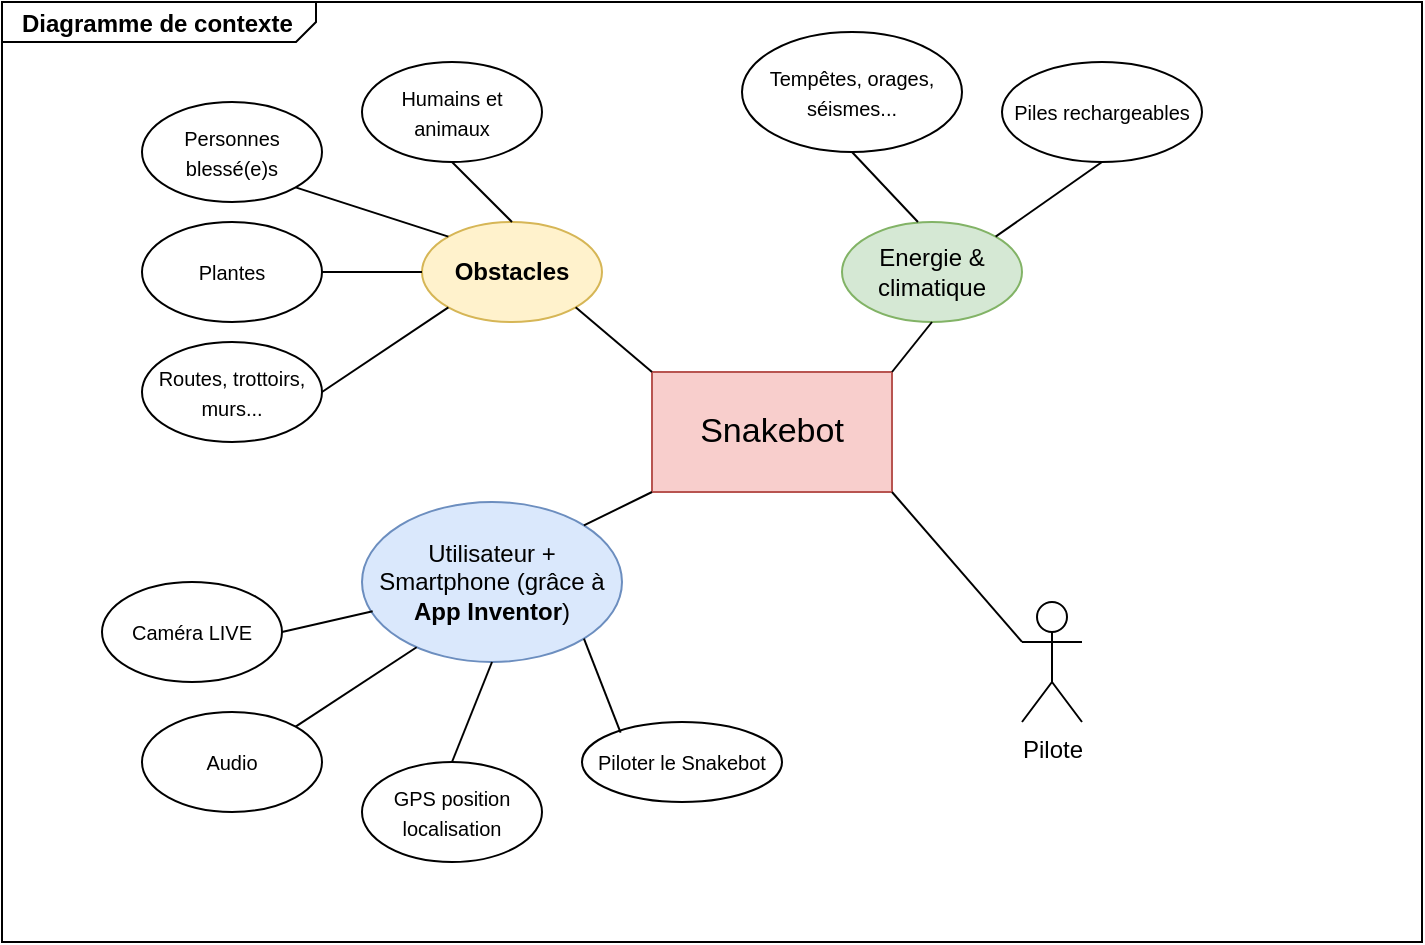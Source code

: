 <mxfile version="14.5.6" type="github">
  <diagram id="t7jElAKFilhOkE4xHkL2" name="Page-1">
    <mxGraphModel dx="1138" dy="731" grid="1" gridSize="10" guides="1" tooltips="1" connect="1" arrows="1" fold="1" page="1" pageScale="1" pageWidth="850" pageHeight="1100" math="0" shadow="0">
      <root>
        <mxCell id="0" />
        <mxCell id="1" parent="0" />
        <mxCell id="nJWvSu-OrmdliMbgVe7U-1" value="&lt;p style=&quot;margin: 0px ; margin-top: 4px ; margin-left: 10px ; text-align: left&quot;&gt;&lt;b&gt;Diagramme de contexte&lt;/b&gt;&lt;/p&gt;" style="html=1;strokeWidth=1;shape=mxgraph.sysml.package;labelX=157;align=left;spacingLeft=10;overflow=fill;recursiveResize=0;" parent="1" vertex="1">
          <mxGeometry x="40" y="170" width="710" height="470" as="geometry" />
        </mxCell>
        <mxCell id="nJWvSu-OrmdliMbgVe7U-7" value="&lt;font style=&quot;font-size: 17px&quot;&gt;Snakebot&lt;/font&gt;" style="rounded=0;whiteSpace=wrap;html=1;fillColor=#f8cecc;strokeColor=#b85450;" parent="1" vertex="1">
          <mxGeometry x="365" y="355" width="120" height="60" as="geometry" />
        </mxCell>
        <mxCell id="nJWvSu-OrmdliMbgVe7U-8" value="&lt;b&gt;Obstacles&lt;/b&gt;" style="ellipse;whiteSpace=wrap;html=1;fillColor=#fff2cc;strokeColor=#d6b656;" parent="1" vertex="1">
          <mxGeometry x="250" y="280" width="90" height="50" as="geometry" />
        </mxCell>
        <mxCell id="nJWvSu-OrmdliMbgVe7U-10" value="Utilisateur + Smartphone (grâce à &lt;b&gt;App Inventor&lt;/b&gt;)" style="ellipse;whiteSpace=wrap;html=1;fillColor=#dae8fc;strokeColor=#6c8ebf;" parent="1" vertex="1">
          <mxGeometry x="220" y="420" width="130" height="80" as="geometry" />
        </mxCell>
        <mxCell id="nJWvSu-OrmdliMbgVe7U-11" value="&lt;font style=&quot;font-size: 10px&quot;&gt;Personnes blessé(e)s&lt;/font&gt;" style="ellipse;whiteSpace=wrap;html=1;" parent="1" vertex="1">
          <mxGeometry x="110" y="220" width="90" height="50" as="geometry" />
        </mxCell>
        <mxCell id="nJWvSu-OrmdliMbgVe7U-12" value="&lt;font style=&quot;font-size: 10px&quot;&gt;Plantes&lt;/font&gt;" style="ellipse;whiteSpace=wrap;html=1;" parent="1" vertex="1">
          <mxGeometry x="110" y="280" width="90" height="50" as="geometry" />
        </mxCell>
        <mxCell id="nJWvSu-OrmdliMbgVe7U-13" value="&lt;font style=&quot;font-size: 10px&quot;&gt;Routes, trottoirs, murs...&lt;/font&gt;" style="ellipse;whiteSpace=wrap;html=1;" parent="1" vertex="1">
          <mxGeometry x="110" y="340" width="90" height="50" as="geometry" />
        </mxCell>
        <mxCell id="nJWvSu-OrmdliMbgVe7U-14" value="&lt;font style=&quot;font-size: 10px&quot;&gt;Humains et animaux&lt;/font&gt;" style="ellipse;whiteSpace=wrap;html=1;" parent="1" vertex="1">
          <mxGeometry x="220" y="200" width="90" height="50" as="geometry" />
        </mxCell>
        <mxCell id="nJWvSu-OrmdliMbgVe7U-15" value="" style="endArrow=none;html=1;entryX=0.5;entryY=1;entryDx=0;entryDy=0;exitX=0.5;exitY=0;exitDx=0;exitDy=0;" parent="1" source="nJWvSu-OrmdliMbgVe7U-8" target="nJWvSu-OrmdliMbgVe7U-14" edge="1">
          <mxGeometry width="50" height="50" relative="1" as="geometry">
            <mxPoint x="400" y="380" as="sourcePoint" />
            <mxPoint x="450" y="330" as="targetPoint" />
          </mxGeometry>
        </mxCell>
        <mxCell id="nJWvSu-OrmdliMbgVe7U-16" value="" style="endArrow=none;html=1;entryX=1;entryY=1;entryDx=0;entryDy=0;exitX=0;exitY=0;exitDx=0;exitDy=0;" parent="1" source="nJWvSu-OrmdliMbgVe7U-8" target="nJWvSu-OrmdliMbgVe7U-11" edge="1">
          <mxGeometry width="50" height="50" relative="1" as="geometry">
            <mxPoint x="400" y="380" as="sourcePoint" />
            <mxPoint x="450" y="330" as="targetPoint" />
          </mxGeometry>
        </mxCell>
        <mxCell id="nJWvSu-OrmdliMbgVe7U-17" value="" style="endArrow=none;html=1;entryX=1;entryY=0.5;entryDx=0;entryDy=0;exitX=0;exitY=0.5;exitDx=0;exitDy=0;" parent="1" source="nJWvSu-OrmdliMbgVe7U-8" target="nJWvSu-OrmdliMbgVe7U-12" edge="1">
          <mxGeometry width="50" height="50" relative="1" as="geometry">
            <mxPoint x="400" y="380" as="sourcePoint" />
            <mxPoint x="450" y="330" as="targetPoint" />
          </mxGeometry>
        </mxCell>
        <mxCell id="nJWvSu-OrmdliMbgVe7U-18" value="" style="endArrow=none;html=1;entryX=1;entryY=0.5;entryDx=0;entryDy=0;exitX=0;exitY=1;exitDx=0;exitDy=0;" parent="1" source="nJWvSu-OrmdliMbgVe7U-8" target="nJWvSu-OrmdliMbgVe7U-13" edge="1">
          <mxGeometry width="50" height="50" relative="1" as="geometry">
            <mxPoint x="400" y="380" as="sourcePoint" />
            <mxPoint x="450" y="330" as="targetPoint" />
          </mxGeometry>
        </mxCell>
        <mxCell id="nJWvSu-OrmdliMbgVe7U-19" value="" style="endArrow=none;html=1;entryX=1;entryY=1;entryDx=0;entryDy=0;exitX=0;exitY=0;exitDx=0;exitDy=0;" parent="1" source="nJWvSu-OrmdliMbgVe7U-7" target="nJWvSu-OrmdliMbgVe7U-8" edge="1">
          <mxGeometry width="50" height="50" relative="1" as="geometry">
            <mxPoint x="400" y="380" as="sourcePoint" />
            <mxPoint x="450" y="330" as="targetPoint" />
          </mxGeometry>
        </mxCell>
        <mxCell id="nJWvSu-OrmdliMbgVe7U-20" value="" style="endArrow=none;html=1;exitX=1;exitY=0;exitDx=0;exitDy=0;entryX=0;entryY=1;entryDx=0;entryDy=0;" parent="1" source="nJWvSu-OrmdliMbgVe7U-10" target="nJWvSu-OrmdliMbgVe7U-7" edge="1">
          <mxGeometry width="50" height="50" relative="1" as="geometry">
            <mxPoint x="400" y="450" as="sourcePoint" />
            <mxPoint x="450" y="400" as="targetPoint" />
          </mxGeometry>
        </mxCell>
        <mxCell id="nJWvSu-OrmdliMbgVe7U-21" value="&lt;font style=&quot;font-size: 10px&quot;&gt;Caméra LIVE&lt;/font&gt;" style="ellipse;whiteSpace=wrap;html=1;" parent="1" vertex="1">
          <mxGeometry x="90" y="460" width="90" height="50" as="geometry" />
        </mxCell>
        <mxCell id="nJWvSu-OrmdliMbgVe7U-22" value="&lt;font style=&quot;font-size: 10px&quot;&gt;Audio&lt;/font&gt;" style="ellipse;whiteSpace=wrap;html=1;" parent="1" vertex="1">
          <mxGeometry x="110" y="525" width="90" height="50" as="geometry" />
        </mxCell>
        <mxCell id="nJWvSu-OrmdliMbgVe7U-23" value="&lt;font style=&quot;font-size: 10px&quot;&gt;GPS position localisation&lt;/font&gt;" style="ellipse;whiteSpace=wrap;html=1;" parent="1" vertex="1">
          <mxGeometry x="220" y="550" width="90" height="50" as="geometry" />
        </mxCell>
        <mxCell id="nJWvSu-OrmdliMbgVe7U-25" value="" style="endArrow=none;html=1;exitX=1;exitY=0;exitDx=0;exitDy=0;entryX=0.21;entryY=0.908;entryDx=0;entryDy=0;entryPerimeter=0;" parent="1" source="nJWvSu-OrmdliMbgVe7U-22" target="nJWvSu-OrmdliMbgVe7U-10" edge="1">
          <mxGeometry width="50" height="50" relative="1" as="geometry">
            <mxPoint x="400" y="470" as="sourcePoint" />
            <mxPoint x="450" y="420" as="targetPoint" />
          </mxGeometry>
        </mxCell>
        <mxCell id="nJWvSu-OrmdliMbgVe7U-27" value="" style="endArrow=none;html=1;exitX=1;exitY=0.5;exitDx=0;exitDy=0;entryX=0.041;entryY=0.683;entryDx=0;entryDy=0;entryPerimeter=0;" parent="1" source="nJWvSu-OrmdliMbgVe7U-21" target="nJWvSu-OrmdliMbgVe7U-10" edge="1">
          <mxGeometry width="50" height="50" relative="1" as="geometry">
            <mxPoint x="400" y="470" as="sourcePoint" />
            <mxPoint x="450" y="420" as="targetPoint" />
          </mxGeometry>
        </mxCell>
        <mxCell id="nJWvSu-OrmdliMbgVe7U-28" value="" style="endArrow=none;html=1;exitX=0.5;exitY=0;exitDx=0;exitDy=0;entryX=0.5;entryY=1;entryDx=0;entryDy=0;" parent="1" source="nJWvSu-OrmdliMbgVe7U-23" target="nJWvSu-OrmdliMbgVe7U-10" edge="1">
          <mxGeometry width="50" height="50" relative="1" as="geometry">
            <mxPoint x="400" y="470" as="sourcePoint" />
            <mxPoint x="450" y="420" as="targetPoint" />
          </mxGeometry>
        </mxCell>
        <mxCell id="nJWvSu-OrmdliMbgVe7U-29" value="Pilote" style="shape=umlActor;verticalLabelPosition=bottom;verticalAlign=top;html=1;outlineConnect=0;" parent="1" vertex="1">
          <mxGeometry x="550" y="470" width="30" height="60" as="geometry" />
        </mxCell>
        <mxCell id="nJWvSu-OrmdliMbgVe7U-30" value="&lt;font style=&quot;font-size: 10px&quot;&gt;Piloter le Snakebot&lt;/font&gt;" style="ellipse;whiteSpace=wrap;html=1;" parent="1" vertex="1">
          <mxGeometry x="330" y="530" width="100" height="40" as="geometry" />
        </mxCell>
        <mxCell id="nJWvSu-OrmdliMbgVe7U-31" value="" style="endArrow=none;html=1;exitX=0.193;exitY=0.133;exitDx=0;exitDy=0;exitPerimeter=0;entryX=1;entryY=1;entryDx=0;entryDy=0;" parent="1" source="nJWvSu-OrmdliMbgVe7U-30" target="nJWvSu-OrmdliMbgVe7U-10" edge="1">
          <mxGeometry width="50" height="50" relative="1" as="geometry">
            <mxPoint x="400" y="410" as="sourcePoint" />
            <mxPoint x="450" y="360" as="targetPoint" />
          </mxGeometry>
        </mxCell>
        <mxCell id="nJWvSu-OrmdliMbgVe7U-33" value="" style="endArrow=none;html=1;exitX=0;exitY=0.333;exitDx=0;exitDy=0;exitPerimeter=0;entryX=1;entryY=1;entryDx=0;entryDy=0;" parent="1" source="nJWvSu-OrmdliMbgVe7U-29" target="nJWvSu-OrmdliMbgVe7U-7" edge="1">
          <mxGeometry width="50" height="50" relative="1" as="geometry">
            <mxPoint x="400" y="410" as="sourcePoint" />
            <mxPoint x="450" y="360" as="targetPoint" />
          </mxGeometry>
        </mxCell>
        <mxCell id="nJWvSu-OrmdliMbgVe7U-34" value="Energie &amp;amp; climatique" style="ellipse;whiteSpace=wrap;html=1;fillColor=#d5e8d4;strokeColor=#82b366;" parent="1" vertex="1">
          <mxGeometry x="460" y="280" width="90" height="50" as="geometry" />
        </mxCell>
        <mxCell id="J6xj-DGCnFuYPfljMrVA-1" value="&lt;font style=&quot;font-size: 10px&quot;&gt;Tempêtes, orages, séismes...&lt;/font&gt;" style="ellipse;whiteSpace=wrap;html=1;" parent="1" vertex="1">
          <mxGeometry x="410" y="185" width="110" height="60" as="geometry" />
        </mxCell>
        <mxCell id="J6xj-DGCnFuYPfljMrVA-2" value="&lt;font style=&quot;font-size: 10px&quot;&gt;Piles rechargeables&lt;/font&gt;" style="ellipse;whiteSpace=wrap;html=1;" parent="1" vertex="1">
          <mxGeometry x="540" y="200" width="100" height="50" as="geometry" />
        </mxCell>
        <mxCell id="J6xj-DGCnFuYPfljMrVA-3" value="" style="endArrow=none;html=1;entryX=0.5;entryY=1;entryDx=0;entryDy=0;exitX=1;exitY=0;exitDx=0;exitDy=0;" parent="1" source="nJWvSu-OrmdliMbgVe7U-7" target="nJWvSu-OrmdliMbgVe7U-34" edge="1">
          <mxGeometry width="50" height="50" relative="1" as="geometry">
            <mxPoint x="380" y="400" as="sourcePoint" />
            <mxPoint x="430" y="350" as="targetPoint" />
          </mxGeometry>
        </mxCell>
        <mxCell id="J6xj-DGCnFuYPfljMrVA-4" value="" style="endArrow=none;html=1;entryX=0.5;entryY=1;entryDx=0;entryDy=0;exitX=0.422;exitY=0;exitDx=0;exitDy=0;exitPerimeter=0;" parent="1" source="nJWvSu-OrmdliMbgVe7U-34" target="J6xj-DGCnFuYPfljMrVA-1" edge="1">
          <mxGeometry width="50" height="50" relative="1" as="geometry">
            <mxPoint x="380" y="400" as="sourcePoint" />
            <mxPoint x="430" y="350" as="targetPoint" />
          </mxGeometry>
        </mxCell>
        <mxCell id="J6xj-DGCnFuYPfljMrVA-5" value="" style="endArrow=none;html=1;entryX=0.5;entryY=1;entryDx=0;entryDy=0;exitX=1;exitY=0;exitDx=0;exitDy=0;" parent="1" source="nJWvSu-OrmdliMbgVe7U-34" target="J6xj-DGCnFuYPfljMrVA-2" edge="1">
          <mxGeometry width="50" height="50" relative="1" as="geometry">
            <mxPoint x="380" y="400" as="sourcePoint" />
            <mxPoint x="430" y="350" as="targetPoint" />
          </mxGeometry>
        </mxCell>
      </root>
    </mxGraphModel>
  </diagram>
</mxfile>
